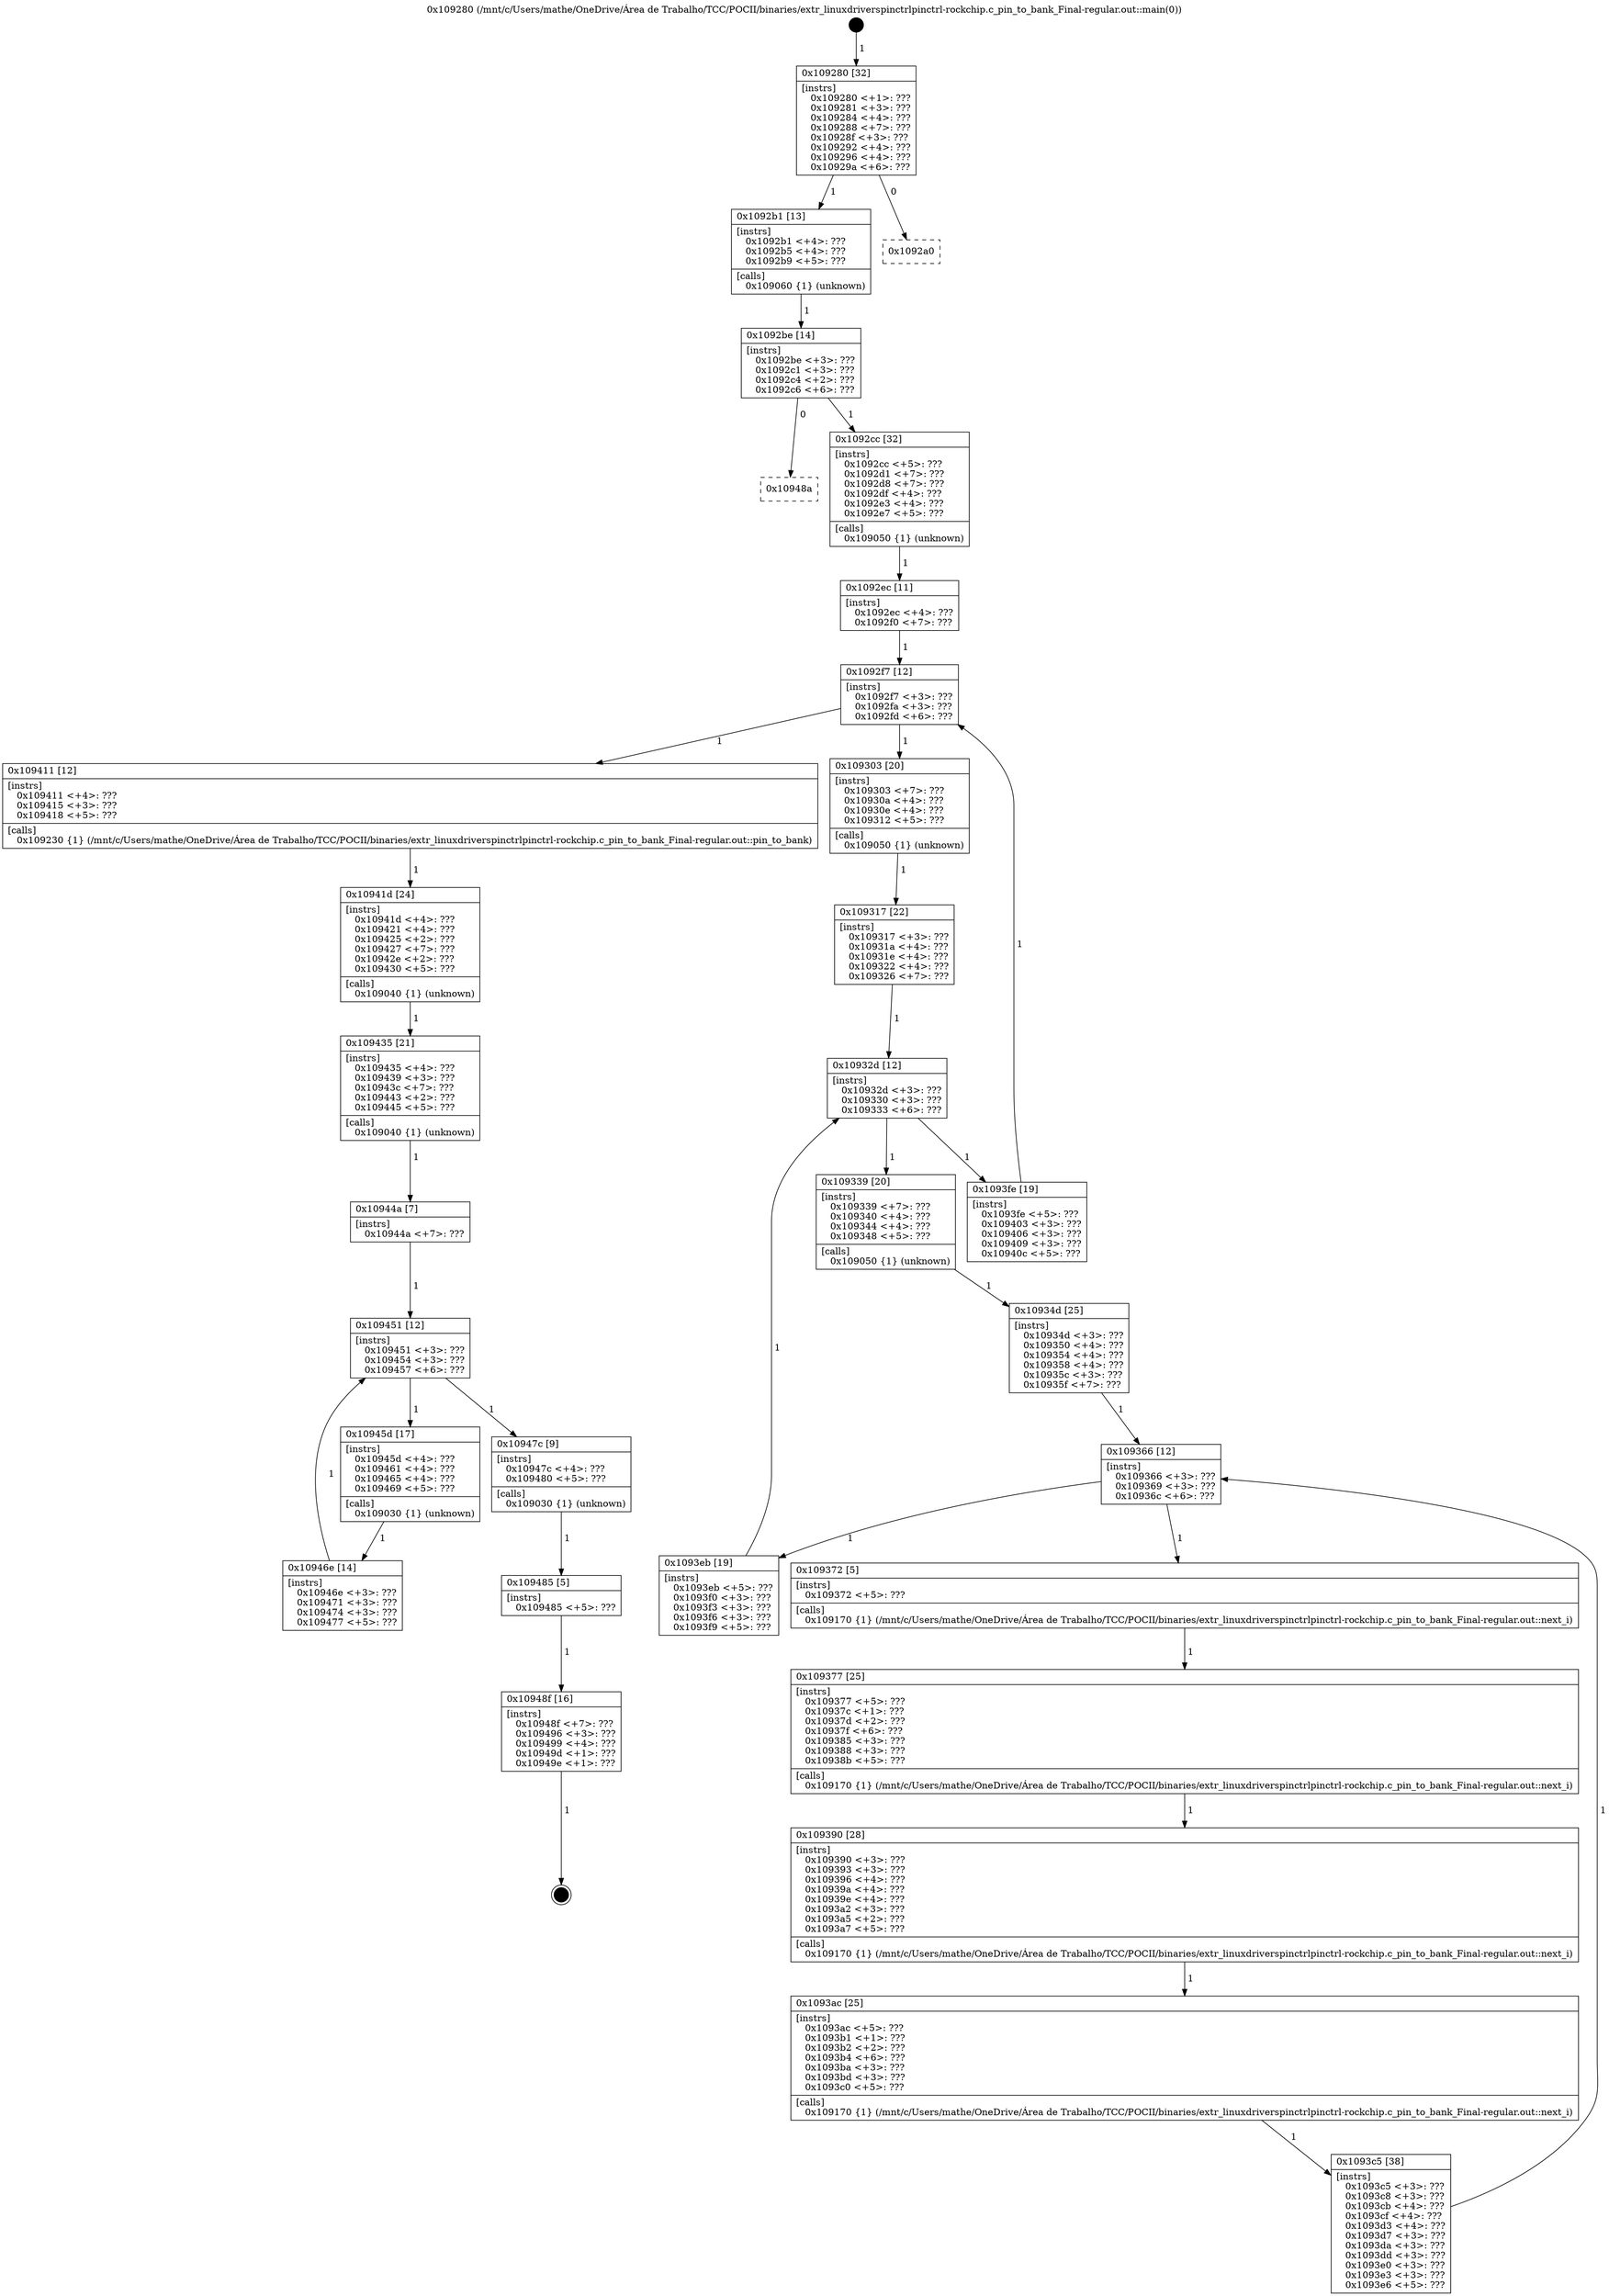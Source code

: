 digraph "0x109280" {
  label = "0x109280 (/mnt/c/Users/mathe/OneDrive/Área de Trabalho/TCC/POCII/binaries/extr_linuxdriverspinctrlpinctrl-rockchip.c_pin_to_bank_Final-regular.out::main(0))"
  labelloc = "t"
  node[shape=record]

  Entry [label="",width=0.3,height=0.3,shape=circle,fillcolor=black,style=filled]
  "0x109280" [label="{
     0x109280 [32]\l
     | [instrs]\l
     &nbsp;&nbsp;0x109280 \<+1\>: ???\l
     &nbsp;&nbsp;0x109281 \<+3\>: ???\l
     &nbsp;&nbsp;0x109284 \<+4\>: ???\l
     &nbsp;&nbsp;0x109288 \<+7\>: ???\l
     &nbsp;&nbsp;0x10928f \<+3\>: ???\l
     &nbsp;&nbsp;0x109292 \<+4\>: ???\l
     &nbsp;&nbsp;0x109296 \<+4\>: ???\l
     &nbsp;&nbsp;0x10929a \<+6\>: ???\l
  }"]
  "0x1092b1" [label="{
     0x1092b1 [13]\l
     | [instrs]\l
     &nbsp;&nbsp;0x1092b1 \<+4\>: ???\l
     &nbsp;&nbsp;0x1092b5 \<+4\>: ???\l
     &nbsp;&nbsp;0x1092b9 \<+5\>: ???\l
     | [calls]\l
     &nbsp;&nbsp;0x109060 \{1\} (unknown)\l
  }"]
  "0x1092a0" [label="{
     0x1092a0\l
  }", style=dashed]
  "0x1092be" [label="{
     0x1092be [14]\l
     | [instrs]\l
     &nbsp;&nbsp;0x1092be \<+3\>: ???\l
     &nbsp;&nbsp;0x1092c1 \<+3\>: ???\l
     &nbsp;&nbsp;0x1092c4 \<+2\>: ???\l
     &nbsp;&nbsp;0x1092c6 \<+6\>: ???\l
  }"]
  "0x10948a" [label="{
     0x10948a\l
  }", style=dashed]
  "0x1092cc" [label="{
     0x1092cc [32]\l
     | [instrs]\l
     &nbsp;&nbsp;0x1092cc \<+5\>: ???\l
     &nbsp;&nbsp;0x1092d1 \<+7\>: ???\l
     &nbsp;&nbsp;0x1092d8 \<+7\>: ???\l
     &nbsp;&nbsp;0x1092df \<+4\>: ???\l
     &nbsp;&nbsp;0x1092e3 \<+4\>: ???\l
     &nbsp;&nbsp;0x1092e7 \<+5\>: ???\l
     | [calls]\l
     &nbsp;&nbsp;0x109050 \{1\} (unknown)\l
  }"]
  Exit [label="",width=0.3,height=0.3,shape=circle,fillcolor=black,style=filled,peripheries=2]
  "0x1092f7" [label="{
     0x1092f7 [12]\l
     | [instrs]\l
     &nbsp;&nbsp;0x1092f7 \<+3\>: ???\l
     &nbsp;&nbsp;0x1092fa \<+3\>: ???\l
     &nbsp;&nbsp;0x1092fd \<+6\>: ???\l
  }"]
  "0x109411" [label="{
     0x109411 [12]\l
     | [instrs]\l
     &nbsp;&nbsp;0x109411 \<+4\>: ???\l
     &nbsp;&nbsp;0x109415 \<+3\>: ???\l
     &nbsp;&nbsp;0x109418 \<+5\>: ???\l
     | [calls]\l
     &nbsp;&nbsp;0x109230 \{1\} (/mnt/c/Users/mathe/OneDrive/Área de Trabalho/TCC/POCII/binaries/extr_linuxdriverspinctrlpinctrl-rockchip.c_pin_to_bank_Final-regular.out::pin_to_bank)\l
  }"]
  "0x109303" [label="{
     0x109303 [20]\l
     | [instrs]\l
     &nbsp;&nbsp;0x109303 \<+7\>: ???\l
     &nbsp;&nbsp;0x10930a \<+4\>: ???\l
     &nbsp;&nbsp;0x10930e \<+4\>: ???\l
     &nbsp;&nbsp;0x109312 \<+5\>: ???\l
     | [calls]\l
     &nbsp;&nbsp;0x109050 \{1\} (unknown)\l
  }"]
  "0x10932d" [label="{
     0x10932d [12]\l
     | [instrs]\l
     &nbsp;&nbsp;0x10932d \<+3\>: ???\l
     &nbsp;&nbsp;0x109330 \<+3\>: ???\l
     &nbsp;&nbsp;0x109333 \<+6\>: ???\l
  }"]
  "0x1093fe" [label="{
     0x1093fe [19]\l
     | [instrs]\l
     &nbsp;&nbsp;0x1093fe \<+5\>: ???\l
     &nbsp;&nbsp;0x109403 \<+3\>: ???\l
     &nbsp;&nbsp;0x109406 \<+3\>: ???\l
     &nbsp;&nbsp;0x109409 \<+3\>: ???\l
     &nbsp;&nbsp;0x10940c \<+5\>: ???\l
  }"]
  "0x109339" [label="{
     0x109339 [20]\l
     | [instrs]\l
     &nbsp;&nbsp;0x109339 \<+7\>: ???\l
     &nbsp;&nbsp;0x109340 \<+4\>: ???\l
     &nbsp;&nbsp;0x109344 \<+4\>: ???\l
     &nbsp;&nbsp;0x109348 \<+5\>: ???\l
     | [calls]\l
     &nbsp;&nbsp;0x109050 \{1\} (unknown)\l
  }"]
  "0x109366" [label="{
     0x109366 [12]\l
     | [instrs]\l
     &nbsp;&nbsp;0x109366 \<+3\>: ???\l
     &nbsp;&nbsp;0x109369 \<+3\>: ???\l
     &nbsp;&nbsp;0x10936c \<+6\>: ???\l
  }"]
  "0x1093eb" [label="{
     0x1093eb [19]\l
     | [instrs]\l
     &nbsp;&nbsp;0x1093eb \<+5\>: ???\l
     &nbsp;&nbsp;0x1093f0 \<+3\>: ???\l
     &nbsp;&nbsp;0x1093f3 \<+3\>: ???\l
     &nbsp;&nbsp;0x1093f6 \<+3\>: ???\l
     &nbsp;&nbsp;0x1093f9 \<+5\>: ???\l
  }"]
  "0x109372" [label="{
     0x109372 [5]\l
     | [instrs]\l
     &nbsp;&nbsp;0x109372 \<+5\>: ???\l
     | [calls]\l
     &nbsp;&nbsp;0x109170 \{1\} (/mnt/c/Users/mathe/OneDrive/Área de Trabalho/TCC/POCII/binaries/extr_linuxdriverspinctrlpinctrl-rockchip.c_pin_to_bank_Final-regular.out::next_i)\l
  }"]
  "0x109377" [label="{
     0x109377 [25]\l
     | [instrs]\l
     &nbsp;&nbsp;0x109377 \<+5\>: ???\l
     &nbsp;&nbsp;0x10937c \<+1\>: ???\l
     &nbsp;&nbsp;0x10937d \<+2\>: ???\l
     &nbsp;&nbsp;0x10937f \<+6\>: ???\l
     &nbsp;&nbsp;0x109385 \<+3\>: ???\l
     &nbsp;&nbsp;0x109388 \<+3\>: ???\l
     &nbsp;&nbsp;0x10938b \<+5\>: ???\l
     | [calls]\l
     &nbsp;&nbsp;0x109170 \{1\} (/mnt/c/Users/mathe/OneDrive/Área de Trabalho/TCC/POCII/binaries/extr_linuxdriverspinctrlpinctrl-rockchip.c_pin_to_bank_Final-regular.out::next_i)\l
  }"]
  "0x109390" [label="{
     0x109390 [28]\l
     | [instrs]\l
     &nbsp;&nbsp;0x109390 \<+3\>: ???\l
     &nbsp;&nbsp;0x109393 \<+3\>: ???\l
     &nbsp;&nbsp;0x109396 \<+4\>: ???\l
     &nbsp;&nbsp;0x10939a \<+4\>: ???\l
     &nbsp;&nbsp;0x10939e \<+4\>: ???\l
     &nbsp;&nbsp;0x1093a2 \<+3\>: ???\l
     &nbsp;&nbsp;0x1093a5 \<+2\>: ???\l
     &nbsp;&nbsp;0x1093a7 \<+5\>: ???\l
     | [calls]\l
     &nbsp;&nbsp;0x109170 \{1\} (/mnt/c/Users/mathe/OneDrive/Área de Trabalho/TCC/POCII/binaries/extr_linuxdriverspinctrlpinctrl-rockchip.c_pin_to_bank_Final-regular.out::next_i)\l
  }"]
  "0x1093ac" [label="{
     0x1093ac [25]\l
     | [instrs]\l
     &nbsp;&nbsp;0x1093ac \<+5\>: ???\l
     &nbsp;&nbsp;0x1093b1 \<+1\>: ???\l
     &nbsp;&nbsp;0x1093b2 \<+2\>: ???\l
     &nbsp;&nbsp;0x1093b4 \<+6\>: ???\l
     &nbsp;&nbsp;0x1093ba \<+3\>: ???\l
     &nbsp;&nbsp;0x1093bd \<+3\>: ???\l
     &nbsp;&nbsp;0x1093c0 \<+5\>: ???\l
     | [calls]\l
     &nbsp;&nbsp;0x109170 \{1\} (/mnt/c/Users/mathe/OneDrive/Área de Trabalho/TCC/POCII/binaries/extr_linuxdriverspinctrlpinctrl-rockchip.c_pin_to_bank_Final-regular.out::next_i)\l
  }"]
  "0x1093c5" [label="{
     0x1093c5 [38]\l
     | [instrs]\l
     &nbsp;&nbsp;0x1093c5 \<+3\>: ???\l
     &nbsp;&nbsp;0x1093c8 \<+3\>: ???\l
     &nbsp;&nbsp;0x1093cb \<+4\>: ???\l
     &nbsp;&nbsp;0x1093cf \<+4\>: ???\l
     &nbsp;&nbsp;0x1093d3 \<+4\>: ???\l
     &nbsp;&nbsp;0x1093d7 \<+3\>: ???\l
     &nbsp;&nbsp;0x1093da \<+3\>: ???\l
     &nbsp;&nbsp;0x1093dd \<+3\>: ???\l
     &nbsp;&nbsp;0x1093e0 \<+3\>: ???\l
     &nbsp;&nbsp;0x1093e3 \<+3\>: ???\l
     &nbsp;&nbsp;0x1093e6 \<+5\>: ???\l
  }"]
  "0x10934d" [label="{
     0x10934d [25]\l
     | [instrs]\l
     &nbsp;&nbsp;0x10934d \<+3\>: ???\l
     &nbsp;&nbsp;0x109350 \<+4\>: ???\l
     &nbsp;&nbsp;0x109354 \<+4\>: ???\l
     &nbsp;&nbsp;0x109358 \<+4\>: ???\l
     &nbsp;&nbsp;0x10935c \<+3\>: ???\l
     &nbsp;&nbsp;0x10935f \<+7\>: ???\l
  }"]
  "0x10948f" [label="{
     0x10948f [16]\l
     | [instrs]\l
     &nbsp;&nbsp;0x10948f \<+7\>: ???\l
     &nbsp;&nbsp;0x109496 \<+3\>: ???\l
     &nbsp;&nbsp;0x109499 \<+4\>: ???\l
     &nbsp;&nbsp;0x10949d \<+1\>: ???\l
     &nbsp;&nbsp;0x10949e \<+1\>: ???\l
  }"]
  "0x109317" [label="{
     0x109317 [22]\l
     | [instrs]\l
     &nbsp;&nbsp;0x109317 \<+3\>: ???\l
     &nbsp;&nbsp;0x10931a \<+4\>: ???\l
     &nbsp;&nbsp;0x10931e \<+4\>: ???\l
     &nbsp;&nbsp;0x109322 \<+4\>: ???\l
     &nbsp;&nbsp;0x109326 \<+7\>: ???\l
  }"]
  "0x109485" [label="{
     0x109485 [5]\l
     | [instrs]\l
     &nbsp;&nbsp;0x109485 \<+5\>: ???\l
  }"]
  "0x1092ec" [label="{
     0x1092ec [11]\l
     | [instrs]\l
     &nbsp;&nbsp;0x1092ec \<+4\>: ???\l
     &nbsp;&nbsp;0x1092f0 \<+7\>: ???\l
  }"]
  "0x10941d" [label="{
     0x10941d [24]\l
     | [instrs]\l
     &nbsp;&nbsp;0x10941d \<+4\>: ???\l
     &nbsp;&nbsp;0x109421 \<+4\>: ???\l
     &nbsp;&nbsp;0x109425 \<+2\>: ???\l
     &nbsp;&nbsp;0x109427 \<+7\>: ???\l
     &nbsp;&nbsp;0x10942e \<+2\>: ???\l
     &nbsp;&nbsp;0x109430 \<+5\>: ???\l
     | [calls]\l
     &nbsp;&nbsp;0x109040 \{1\} (unknown)\l
  }"]
  "0x109435" [label="{
     0x109435 [21]\l
     | [instrs]\l
     &nbsp;&nbsp;0x109435 \<+4\>: ???\l
     &nbsp;&nbsp;0x109439 \<+3\>: ???\l
     &nbsp;&nbsp;0x10943c \<+7\>: ???\l
     &nbsp;&nbsp;0x109443 \<+2\>: ???\l
     &nbsp;&nbsp;0x109445 \<+5\>: ???\l
     | [calls]\l
     &nbsp;&nbsp;0x109040 \{1\} (unknown)\l
  }"]
  "0x109451" [label="{
     0x109451 [12]\l
     | [instrs]\l
     &nbsp;&nbsp;0x109451 \<+3\>: ???\l
     &nbsp;&nbsp;0x109454 \<+3\>: ???\l
     &nbsp;&nbsp;0x109457 \<+6\>: ???\l
  }"]
  "0x10947c" [label="{
     0x10947c [9]\l
     | [instrs]\l
     &nbsp;&nbsp;0x10947c \<+4\>: ???\l
     &nbsp;&nbsp;0x109480 \<+5\>: ???\l
     | [calls]\l
     &nbsp;&nbsp;0x109030 \{1\} (unknown)\l
  }"]
  "0x10945d" [label="{
     0x10945d [17]\l
     | [instrs]\l
     &nbsp;&nbsp;0x10945d \<+4\>: ???\l
     &nbsp;&nbsp;0x109461 \<+4\>: ???\l
     &nbsp;&nbsp;0x109465 \<+4\>: ???\l
     &nbsp;&nbsp;0x109469 \<+5\>: ???\l
     | [calls]\l
     &nbsp;&nbsp;0x109030 \{1\} (unknown)\l
  }"]
  "0x10946e" [label="{
     0x10946e [14]\l
     | [instrs]\l
     &nbsp;&nbsp;0x10946e \<+3\>: ???\l
     &nbsp;&nbsp;0x109471 \<+3\>: ???\l
     &nbsp;&nbsp;0x109474 \<+3\>: ???\l
     &nbsp;&nbsp;0x109477 \<+5\>: ???\l
  }"]
  "0x10944a" [label="{
     0x10944a [7]\l
     | [instrs]\l
     &nbsp;&nbsp;0x10944a \<+7\>: ???\l
  }"]
  Entry -> "0x109280" [label=" 1"]
  "0x109280" -> "0x1092b1" [label=" 1"]
  "0x109280" -> "0x1092a0" [label=" 0"]
  "0x1092b1" -> "0x1092be" [label=" 1"]
  "0x1092be" -> "0x10948a" [label=" 0"]
  "0x1092be" -> "0x1092cc" [label=" 1"]
  "0x10948f" -> Exit [label=" 1"]
  "0x1092cc" -> "0x1092ec" [label=" 1"]
  "0x1092f7" -> "0x109411" [label=" 1"]
  "0x1092f7" -> "0x109303" [label=" 1"]
  "0x109303" -> "0x109317" [label=" 1"]
  "0x10932d" -> "0x1093fe" [label=" 1"]
  "0x10932d" -> "0x109339" [label=" 1"]
  "0x109339" -> "0x10934d" [label=" 1"]
  "0x109366" -> "0x1093eb" [label=" 1"]
  "0x109366" -> "0x109372" [label=" 1"]
  "0x109372" -> "0x109377" [label=" 1"]
  "0x109377" -> "0x109390" [label=" 1"]
  "0x109390" -> "0x1093ac" [label=" 1"]
  "0x1093ac" -> "0x1093c5" [label=" 1"]
  "0x10934d" -> "0x109366" [label=" 1"]
  "0x1093c5" -> "0x109366" [label=" 1"]
  "0x109485" -> "0x10948f" [label=" 1"]
  "0x109317" -> "0x10932d" [label=" 1"]
  "0x1093eb" -> "0x10932d" [label=" 1"]
  "0x10947c" -> "0x109485" [label=" 1"]
  "0x1092ec" -> "0x1092f7" [label=" 1"]
  "0x1093fe" -> "0x1092f7" [label=" 1"]
  "0x109411" -> "0x10941d" [label=" 1"]
  "0x10941d" -> "0x109435" [label=" 1"]
  "0x109435" -> "0x10944a" [label=" 1"]
  "0x109451" -> "0x10947c" [label=" 1"]
  "0x109451" -> "0x10945d" [label=" 1"]
  "0x10945d" -> "0x10946e" [label=" 1"]
  "0x10944a" -> "0x109451" [label=" 1"]
  "0x10946e" -> "0x109451" [label=" 1"]
}
